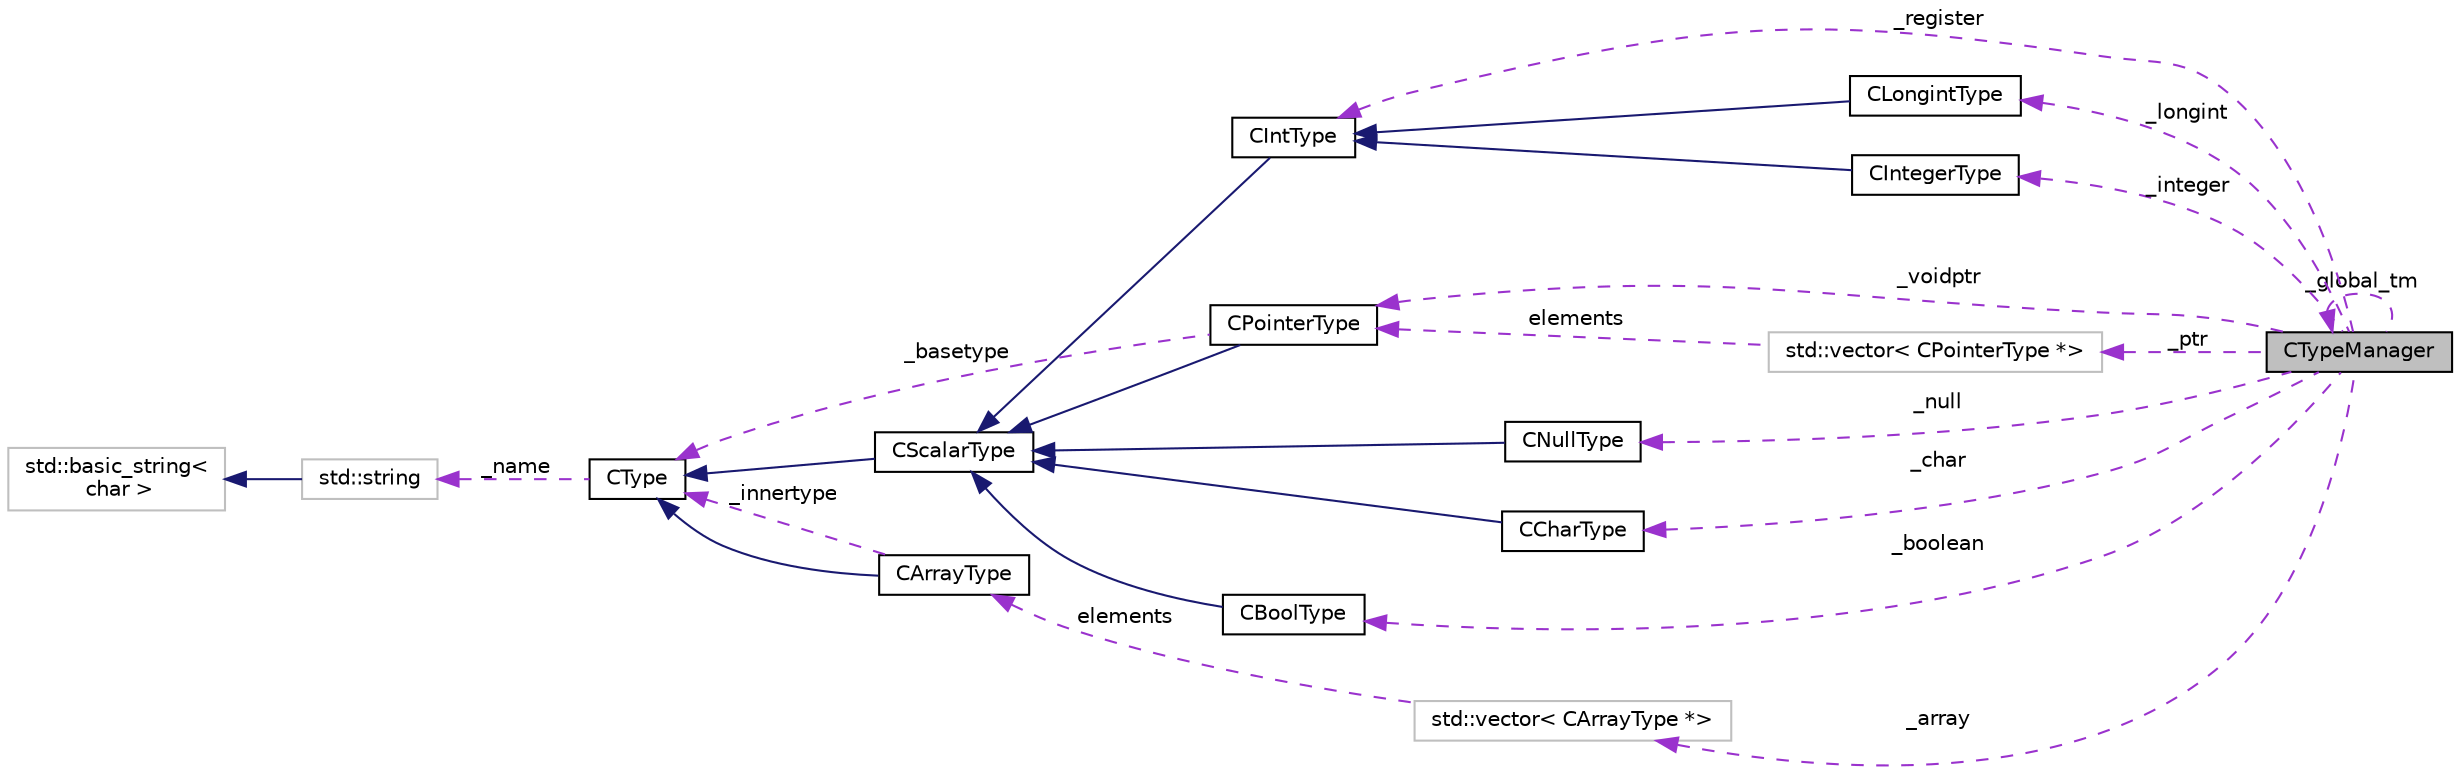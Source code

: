 digraph "CTypeManager"
{
  edge [fontname="Helvetica",fontsize="10",labelfontname="Helvetica",labelfontsize="10"];
  node [fontname="Helvetica",fontsize="10",shape=record];
  rankdir="LR";
  Node1 [label="CTypeManager",height=0.2,width=0.4,color="black", fillcolor="grey75", style="filled", fontcolor="black"];
  Node2 -> Node1 [dir="back",color="darkorchid3",fontsize="10",style="dashed",label=" _register" ,fontname="Helvetica"];
  Node2 [label="CIntType",height=0.2,width=0.4,color="black", fillcolor="white", style="filled",URL="$classCIntType.html",tooltip="abstract base type for integer types (integer, longint) "];
  Node3 -> Node2 [dir="back",color="midnightblue",fontsize="10",style="solid",fontname="Helvetica"];
  Node3 [label="CScalarType",height=0.2,width=0.4,color="black", fillcolor="white", style="filled",URL="$classCScalarType.html",tooltip="abstract base class for scalar types "];
  Node4 -> Node3 [dir="back",color="midnightblue",fontsize="10",style="solid",fontname="Helvetica"];
  Node4 [label="CType",height=0.2,width=0.4,color="black", fillcolor="white", style="filled",URL="$classCType.html",tooltip="SnuPL base type. "];
  Node5 -> Node4 [dir="back",color="darkorchid3",fontsize="10",style="dashed",label=" _name" ,fontname="Helvetica"];
  Node5 [label="std::string",height=0.2,width=0.4,color="grey75", fillcolor="white", style="filled",tooltip="STL class. "];
  Node6 -> Node5 [dir="back",color="midnightblue",fontsize="10",style="solid",fontname="Helvetica"];
  Node6 [label="std::basic_string\<\l char \>",height=0.2,width=0.4,color="grey75", fillcolor="white", style="filled",tooltip="STL class. "];
  Node7 -> Node1 [dir="back",color="darkorchid3",fontsize="10",style="dashed",label=" _null" ,fontname="Helvetica"];
  Node7 [label="CNullType",height=0.2,width=0.4,color="black", fillcolor="white", style="filled",URL="$classCNullType.html",tooltip="NULL type. "];
  Node3 -> Node7 [dir="back",color="midnightblue",fontsize="10",style="solid",fontname="Helvetica"];
  Node8 -> Node1 [dir="back",color="darkorchid3",fontsize="10",style="dashed",label=" _array" ,fontname="Helvetica"];
  Node8 [label="std::vector\< CArrayType *\>",height=0.2,width=0.4,color="grey75", fillcolor="white", style="filled"];
  Node9 -> Node8 [dir="back",color="darkorchid3",fontsize="10",style="dashed",label=" elements" ,fontname="Helvetica"];
  Node9 [label="CArrayType",height=0.2,width=0.4,color="black", fillcolor="white", style="filled",URL="$classCArrayType.html",tooltip="array type "];
  Node4 -> Node9 [dir="back",color="midnightblue",fontsize="10",style="solid",fontname="Helvetica"];
  Node4 -> Node9 [dir="back",color="darkorchid3",fontsize="10",style="dashed",label=" _innertype" ,fontname="Helvetica"];
  Node10 -> Node1 [dir="back",color="darkorchid3",fontsize="10",style="dashed",label=" _longint" ,fontname="Helvetica"];
  Node10 [label="CLongintType",height=0.2,width=0.4,color="black", fillcolor="white", style="filled",URL="$classCLongintType.html",tooltip="longint type "];
  Node2 -> Node10 [dir="back",color="midnightblue",fontsize="10",style="solid",fontname="Helvetica"];
  Node11 -> Node1 [dir="back",color="darkorchid3",fontsize="10",style="dashed",label=" _char" ,fontname="Helvetica"];
  Node11 [label="CCharType",height=0.2,width=0.4,color="black", fillcolor="white", style="filled",URL="$classCCharType.html",tooltip="char type "];
  Node3 -> Node11 [dir="back",color="midnightblue",fontsize="10",style="solid",fontname="Helvetica"];
  Node12 -> Node1 [dir="back",color="darkorchid3",fontsize="10",style="dashed",label=" _voidptr" ,fontname="Helvetica"];
  Node12 [label="CPointerType",height=0.2,width=0.4,color="black", fillcolor="white", style="filled",URL="$classCPointerType.html",tooltip="pointer type "];
  Node3 -> Node12 [dir="back",color="midnightblue",fontsize="10",style="solid",fontname="Helvetica"];
  Node4 -> Node12 [dir="back",color="darkorchid3",fontsize="10",style="dashed",label=" _basetype" ,fontname="Helvetica"];
  Node1 -> Node1 [dir="back",color="darkorchid3",fontsize="10",style="dashed",label=" _global_tm" ,fontname="Helvetica"];
  Node13 -> Node1 [dir="back",color="darkorchid3",fontsize="10",style="dashed",label=" _ptr" ,fontname="Helvetica"];
  Node13 [label="std::vector\< CPointerType *\>",height=0.2,width=0.4,color="grey75", fillcolor="white", style="filled"];
  Node12 -> Node13 [dir="back",color="darkorchid3",fontsize="10",style="dashed",label=" elements" ,fontname="Helvetica"];
  Node14 -> Node1 [dir="back",color="darkorchid3",fontsize="10",style="dashed",label=" _integer" ,fontname="Helvetica"];
  Node14 [label="CIntegerType",height=0.2,width=0.4,color="black", fillcolor="white", style="filled",URL="$classCIntegerType.html",tooltip="integer type "];
  Node2 -> Node14 [dir="back",color="midnightblue",fontsize="10",style="solid",fontname="Helvetica"];
  Node15 -> Node1 [dir="back",color="darkorchid3",fontsize="10",style="dashed",label=" _boolean" ,fontname="Helvetica"];
  Node15 [label="CBoolType",height=0.2,width=0.4,color="black", fillcolor="white", style="filled",URL="$classCBoolType.html",tooltip="boolean type "];
  Node3 -> Node15 [dir="back",color="midnightblue",fontsize="10",style="solid",fontname="Helvetica"];
}
